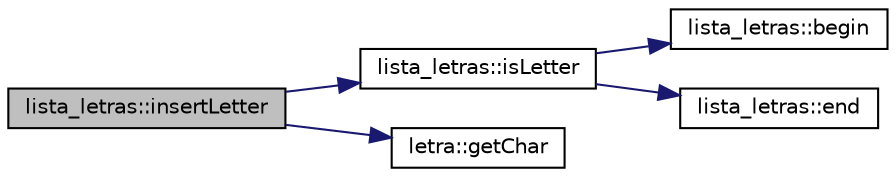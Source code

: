 digraph "lista_letras::insertLetter"
{
  edge [fontname="Helvetica",fontsize="10",labelfontname="Helvetica",labelfontsize="10"];
  node [fontname="Helvetica",fontsize="10",shape=record];
  rankdir="LR";
  Node5 [label="lista_letras::insertLetter",height=0.2,width=0.4,color="black", fillcolor="grey75", style="filled", fontcolor="black"];
  Node5 -> Node6 [color="midnightblue",fontsize="10",style="solid",fontname="Helvetica"];
  Node6 [label="lista_letras::isLetter",height=0.2,width=0.4,color="black", fillcolor="white", style="filled",URL="$classlista__letras.html#a5d34639ae7839855810f4b0175241efe",tooltip="Comprueba si una letra está en la lista. "];
  Node6 -> Node7 [color="midnightblue",fontsize="10",style="solid",fontname="Helvetica"];
  Node7 [label="lista_letras::begin",height=0.2,width=0.4,color="black", fillcolor="white", style="filled",URL="$classlista__letras.html#a189e5769bfaf78618ad5d525991de201",tooltip="Devuelve un iterador al comienzo de la lista. "];
  Node6 -> Node8 [color="midnightblue",fontsize="10",style="solid",fontname="Helvetica"];
  Node8 [label="lista_letras::end",height=0.2,width=0.4,color="black", fillcolor="white", style="filled",URL="$classlista__letras.html#a73f0bf2b7b320b8d2aa503ab7f1e5421",tooltip="Devuelve un iterador al final de la lista. "];
  Node5 -> Node9 [color="midnightblue",fontsize="10",style="solid",fontname="Helvetica"];
  Node9 [label="letra::getChar",height=0.2,width=0.4,color="black", fillcolor="white", style="filled",URL="$classletra.html#a6e77e64d74807aec19a6383e47b5321c",tooltip="Consulta el caracter de la letra. "];
}
